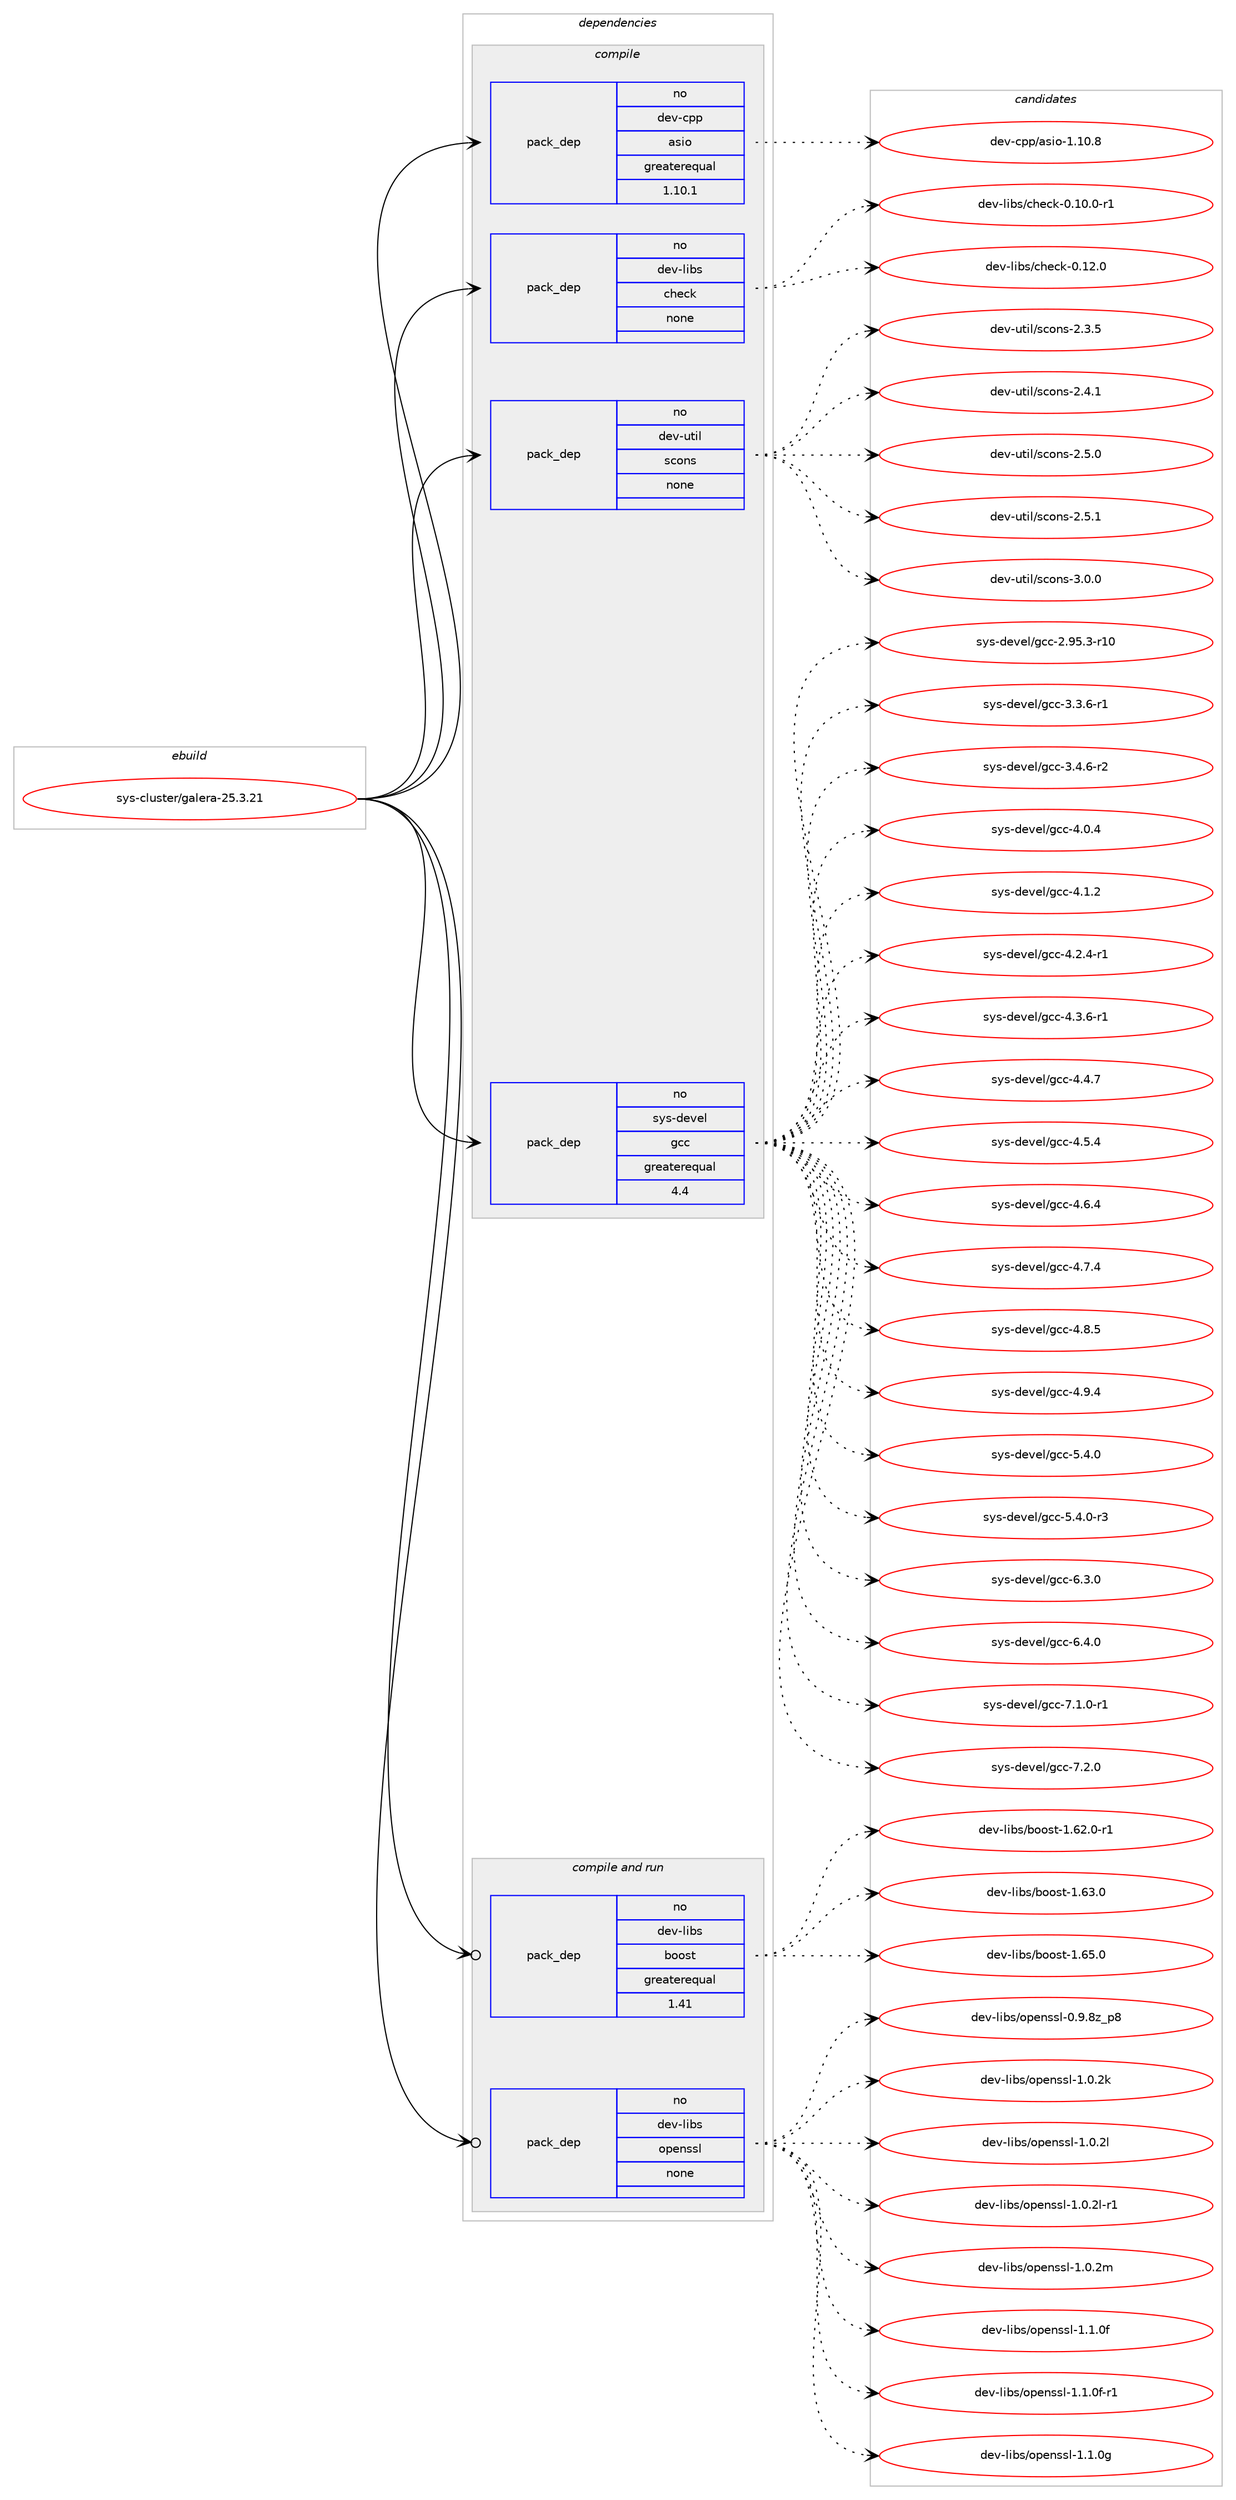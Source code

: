 digraph prolog {

# *************
# Graph options
# *************

newrank=true;
concentrate=true;
compound=true;
graph [rankdir=LR,fontname=Helvetica,fontsize=10,ranksep=1.5];#, ranksep=2.5, nodesep=0.2];
edge  [arrowhead=vee];
node  [fontname=Helvetica,fontsize=10];

# **********
# The ebuild
# **********

subgraph cluster_leftcol {
color=gray;
rank=same;
label=<<i>ebuild</i>>;
id [label="sys-cluster/galera-25.3.21", color=red, width=4, href="../sys-cluster/galera-25.3.21.svg"];
}

# ****************
# The dependencies
# ****************

subgraph cluster_midcol {
color=gray;
label=<<i>dependencies</i>>;
subgraph cluster_compile {
fillcolor="#eeeeee";
style=filled;
label=<<i>compile</i>>;
subgraph pack355728 {
dependency479335 [label=<<TABLE BORDER="0" CELLBORDER="1" CELLSPACING="0" CELLPADDING="4" WIDTH="220"><TR><TD ROWSPAN="6" CELLPADDING="30">pack_dep</TD></TR><TR><TD WIDTH="110">no</TD></TR><TR><TD>dev-cpp</TD></TR><TR><TD>asio</TD></TR><TR><TD>greaterequal</TD></TR><TR><TD>1.10.1</TD></TR></TABLE>>, shape=none, color=blue];
}
id:e -> dependency479335:w [weight=20,style="solid",arrowhead="vee"];
subgraph pack355729 {
dependency479336 [label=<<TABLE BORDER="0" CELLBORDER="1" CELLSPACING="0" CELLPADDING="4" WIDTH="220"><TR><TD ROWSPAN="6" CELLPADDING="30">pack_dep</TD></TR><TR><TD WIDTH="110">no</TD></TR><TR><TD>dev-libs</TD></TR><TR><TD>check</TD></TR><TR><TD>none</TD></TR><TR><TD></TD></TR></TABLE>>, shape=none, color=blue];
}
id:e -> dependency479336:w [weight=20,style="solid",arrowhead="vee"];
subgraph pack355730 {
dependency479337 [label=<<TABLE BORDER="0" CELLBORDER="1" CELLSPACING="0" CELLPADDING="4" WIDTH="220"><TR><TD ROWSPAN="6" CELLPADDING="30">pack_dep</TD></TR><TR><TD WIDTH="110">no</TD></TR><TR><TD>dev-util</TD></TR><TR><TD>scons</TD></TR><TR><TD>none</TD></TR><TR><TD></TD></TR></TABLE>>, shape=none, color=blue];
}
id:e -> dependency479337:w [weight=20,style="solid",arrowhead="vee"];
subgraph pack355731 {
dependency479338 [label=<<TABLE BORDER="0" CELLBORDER="1" CELLSPACING="0" CELLPADDING="4" WIDTH="220"><TR><TD ROWSPAN="6" CELLPADDING="30">pack_dep</TD></TR><TR><TD WIDTH="110">no</TD></TR><TR><TD>sys-devel</TD></TR><TR><TD>gcc</TD></TR><TR><TD>greaterequal</TD></TR><TR><TD>4.4</TD></TR></TABLE>>, shape=none, color=blue];
}
id:e -> dependency479338:w [weight=20,style="solid",arrowhead="vee"];
}
subgraph cluster_compileandrun {
fillcolor="#eeeeee";
style=filled;
label=<<i>compile and run</i>>;
subgraph pack355732 {
dependency479339 [label=<<TABLE BORDER="0" CELLBORDER="1" CELLSPACING="0" CELLPADDING="4" WIDTH="220"><TR><TD ROWSPAN="6" CELLPADDING="30">pack_dep</TD></TR><TR><TD WIDTH="110">no</TD></TR><TR><TD>dev-libs</TD></TR><TR><TD>boost</TD></TR><TR><TD>greaterequal</TD></TR><TR><TD>1.41</TD></TR></TABLE>>, shape=none, color=blue];
}
id:e -> dependency479339:w [weight=20,style="solid",arrowhead="odotvee"];
subgraph pack355733 {
dependency479340 [label=<<TABLE BORDER="0" CELLBORDER="1" CELLSPACING="0" CELLPADDING="4" WIDTH="220"><TR><TD ROWSPAN="6" CELLPADDING="30">pack_dep</TD></TR><TR><TD WIDTH="110">no</TD></TR><TR><TD>dev-libs</TD></TR><TR><TD>openssl</TD></TR><TR><TD>none</TD></TR><TR><TD></TD></TR></TABLE>>, shape=none, color=blue];
}
id:e -> dependency479340:w [weight=20,style="solid",arrowhead="odotvee"];
}
subgraph cluster_run {
fillcolor="#eeeeee";
style=filled;
label=<<i>run</i>>;
}
}

# **************
# The candidates
# **************

subgraph cluster_choices {
rank=same;
color=gray;
label=<<i>candidates</i>>;

subgraph choice355728 {
color=black;
nodesep=1;
choice1001011184599112112479711510511145494649484656 [label="dev-cpp/asio-1.10.8", color=red, width=4,href="../dev-cpp/asio-1.10.8.svg"];
dependency479335:e -> choice1001011184599112112479711510511145494649484656:w [style=dotted,weight="100"];
}
subgraph choice355729 {
color=black;
nodesep=1;
choice1001011184510810598115479910410199107454846494846484511449 [label="dev-libs/check-0.10.0-r1", color=red, width=4,href="../dev-libs/check-0.10.0-r1.svg"];
choice100101118451081059811547991041019910745484649504648 [label="dev-libs/check-0.12.0", color=red, width=4,href="../dev-libs/check-0.12.0.svg"];
dependency479336:e -> choice1001011184510810598115479910410199107454846494846484511449:w [style=dotted,weight="100"];
dependency479336:e -> choice100101118451081059811547991041019910745484649504648:w [style=dotted,weight="100"];
}
subgraph choice355730 {
color=black;
nodesep=1;
choice100101118451171161051084711599111110115455046514653 [label="dev-util/scons-2.3.5", color=red, width=4,href="../dev-util/scons-2.3.5.svg"];
choice100101118451171161051084711599111110115455046524649 [label="dev-util/scons-2.4.1", color=red, width=4,href="../dev-util/scons-2.4.1.svg"];
choice100101118451171161051084711599111110115455046534648 [label="dev-util/scons-2.5.0", color=red, width=4,href="../dev-util/scons-2.5.0.svg"];
choice100101118451171161051084711599111110115455046534649 [label="dev-util/scons-2.5.1", color=red, width=4,href="../dev-util/scons-2.5.1.svg"];
choice100101118451171161051084711599111110115455146484648 [label="dev-util/scons-3.0.0", color=red, width=4,href="../dev-util/scons-3.0.0.svg"];
dependency479337:e -> choice100101118451171161051084711599111110115455046514653:w [style=dotted,weight="100"];
dependency479337:e -> choice100101118451171161051084711599111110115455046524649:w [style=dotted,weight="100"];
dependency479337:e -> choice100101118451171161051084711599111110115455046534648:w [style=dotted,weight="100"];
dependency479337:e -> choice100101118451171161051084711599111110115455046534649:w [style=dotted,weight="100"];
dependency479337:e -> choice100101118451171161051084711599111110115455146484648:w [style=dotted,weight="100"];
}
subgraph choice355731 {
color=black;
nodesep=1;
choice1151211154510010111810110847103999945504657534651451144948 [label="sys-devel/gcc-2.95.3-r10", color=red, width=4,href="../sys-devel/gcc-2.95.3-r10.svg"];
choice115121115451001011181011084710399994551465146544511449 [label="sys-devel/gcc-3.3.6-r1", color=red, width=4,href="../sys-devel/gcc-3.3.6-r1.svg"];
choice115121115451001011181011084710399994551465246544511450 [label="sys-devel/gcc-3.4.6-r2", color=red, width=4,href="../sys-devel/gcc-3.4.6-r2.svg"];
choice11512111545100101118101108471039999455246484652 [label="sys-devel/gcc-4.0.4", color=red, width=4,href="../sys-devel/gcc-4.0.4.svg"];
choice11512111545100101118101108471039999455246494650 [label="sys-devel/gcc-4.1.2", color=red, width=4,href="../sys-devel/gcc-4.1.2.svg"];
choice115121115451001011181011084710399994552465046524511449 [label="sys-devel/gcc-4.2.4-r1", color=red, width=4,href="../sys-devel/gcc-4.2.4-r1.svg"];
choice115121115451001011181011084710399994552465146544511449 [label="sys-devel/gcc-4.3.6-r1", color=red, width=4,href="../sys-devel/gcc-4.3.6-r1.svg"];
choice11512111545100101118101108471039999455246524655 [label="sys-devel/gcc-4.4.7", color=red, width=4,href="../sys-devel/gcc-4.4.7.svg"];
choice11512111545100101118101108471039999455246534652 [label="sys-devel/gcc-4.5.4", color=red, width=4,href="../sys-devel/gcc-4.5.4.svg"];
choice11512111545100101118101108471039999455246544652 [label="sys-devel/gcc-4.6.4", color=red, width=4,href="../sys-devel/gcc-4.6.4.svg"];
choice11512111545100101118101108471039999455246554652 [label="sys-devel/gcc-4.7.4", color=red, width=4,href="../sys-devel/gcc-4.7.4.svg"];
choice11512111545100101118101108471039999455246564653 [label="sys-devel/gcc-4.8.5", color=red, width=4,href="../sys-devel/gcc-4.8.5.svg"];
choice11512111545100101118101108471039999455246574652 [label="sys-devel/gcc-4.9.4", color=red, width=4,href="../sys-devel/gcc-4.9.4.svg"];
choice11512111545100101118101108471039999455346524648 [label="sys-devel/gcc-5.4.0", color=red, width=4,href="../sys-devel/gcc-5.4.0.svg"];
choice115121115451001011181011084710399994553465246484511451 [label="sys-devel/gcc-5.4.0-r3", color=red, width=4,href="../sys-devel/gcc-5.4.0-r3.svg"];
choice11512111545100101118101108471039999455446514648 [label="sys-devel/gcc-6.3.0", color=red, width=4,href="../sys-devel/gcc-6.3.0.svg"];
choice11512111545100101118101108471039999455446524648 [label="sys-devel/gcc-6.4.0", color=red, width=4,href="../sys-devel/gcc-6.4.0.svg"];
choice115121115451001011181011084710399994555464946484511449 [label="sys-devel/gcc-7.1.0-r1", color=red, width=4,href="../sys-devel/gcc-7.1.0-r1.svg"];
choice11512111545100101118101108471039999455546504648 [label="sys-devel/gcc-7.2.0", color=red, width=4,href="../sys-devel/gcc-7.2.0.svg"];
dependency479338:e -> choice1151211154510010111810110847103999945504657534651451144948:w [style=dotted,weight="100"];
dependency479338:e -> choice115121115451001011181011084710399994551465146544511449:w [style=dotted,weight="100"];
dependency479338:e -> choice115121115451001011181011084710399994551465246544511450:w [style=dotted,weight="100"];
dependency479338:e -> choice11512111545100101118101108471039999455246484652:w [style=dotted,weight="100"];
dependency479338:e -> choice11512111545100101118101108471039999455246494650:w [style=dotted,weight="100"];
dependency479338:e -> choice115121115451001011181011084710399994552465046524511449:w [style=dotted,weight="100"];
dependency479338:e -> choice115121115451001011181011084710399994552465146544511449:w [style=dotted,weight="100"];
dependency479338:e -> choice11512111545100101118101108471039999455246524655:w [style=dotted,weight="100"];
dependency479338:e -> choice11512111545100101118101108471039999455246534652:w [style=dotted,weight="100"];
dependency479338:e -> choice11512111545100101118101108471039999455246544652:w [style=dotted,weight="100"];
dependency479338:e -> choice11512111545100101118101108471039999455246554652:w [style=dotted,weight="100"];
dependency479338:e -> choice11512111545100101118101108471039999455246564653:w [style=dotted,weight="100"];
dependency479338:e -> choice11512111545100101118101108471039999455246574652:w [style=dotted,weight="100"];
dependency479338:e -> choice11512111545100101118101108471039999455346524648:w [style=dotted,weight="100"];
dependency479338:e -> choice115121115451001011181011084710399994553465246484511451:w [style=dotted,weight="100"];
dependency479338:e -> choice11512111545100101118101108471039999455446514648:w [style=dotted,weight="100"];
dependency479338:e -> choice11512111545100101118101108471039999455446524648:w [style=dotted,weight="100"];
dependency479338:e -> choice115121115451001011181011084710399994555464946484511449:w [style=dotted,weight="100"];
dependency479338:e -> choice11512111545100101118101108471039999455546504648:w [style=dotted,weight="100"];
}
subgraph choice355732 {
color=black;
nodesep=1;
choice10010111845108105981154798111111115116454946545046484511449 [label="dev-libs/boost-1.62.0-r1", color=red, width=4,href="../dev-libs/boost-1.62.0-r1.svg"];
choice1001011184510810598115479811111111511645494654514648 [label="dev-libs/boost-1.63.0", color=red, width=4,href="../dev-libs/boost-1.63.0.svg"];
choice1001011184510810598115479811111111511645494654534648 [label="dev-libs/boost-1.65.0", color=red, width=4,href="../dev-libs/boost-1.65.0.svg"];
dependency479339:e -> choice10010111845108105981154798111111115116454946545046484511449:w [style=dotted,weight="100"];
dependency479339:e -> choice1001011184510810598115479811111111511645494654514648:w [style=dotted,weight="100"];
dependency479339:e -> choice1001011184510810598115479811111111511645494654534648:w [style=dotted,weight="100"];
}
subgraph choice355733 {
color=black;
nodesep=1;
choice1001011184510810598115471111121011101151151084548465746561229511256 [label="dev-libs/openssl-0.9.8z_p8", color=red, width=4,href="../dev-libs/openssl-0.9.8z_p8.svg"];
choice100101118451081059811547111112101110115115108454946484650107 [label="dev-libs/openssl-1.0.2k", color=red, width=4,href="../dev-libs/openssl-1.0.2k.svg"];
choice100101118451081059811547111112101110115115108454946484650108 [label="dev-libs/openssl-1.0.2l", color=red, width=4,href="../dev-libs/openssl-1.0.2l.svg"];
choice1001011184510810598115471111121011101151151084549464846501084511449 [label="dev-libs/openssl-1.0.2l-r1", color=red, width=4,href="../dev-libs/openssl-1.0.2l-r1.svg"];
choice100101118451081059811547111112101110115115108454946484650109 [label="dev-libs/openssl-1.0.2m", color=red, width=4,href="../dev-libs/openssl-1.0.2m.svg"];
choice100101118451081059811547111112101110115115108454946494648102 [label="dev-libs/openssl-1.1.0f", color=red, width=4,href="../dev-libs/openssl-1.1.0f.svg"];
choice1001011184510810598115471111121011101151151084549464946481024511449 [label="dev-libs/openssl-1.1.0f-r1", color=red, width=4,href="../dev-libs/openssl-1.1.0f-r1.svg"];
choice100101118451081059811547111112101110115115108454946494648103 [label="dev-libs/openssl-1.1.0g", color=red, width=4,href="../dev-libs/openssl-1.1.0g.svg"];
dependency479340:e -> choice1001011184510810598115471111121011101151151084548465746561229511256:w [style=dotted,weight="100"];
dependency479340:e -> choice100101118451081059811547111112101110115115108454946484650107:w [style=dotted,weight="100"];
dependency479340:e -> choice100101118451081059811547111112101110115115108454946484650108:w [style=dotted,weight="100"];
dependency479340:e -> choice1001011184510810598115471111121011101151151084549464846501084511449:w [style=dotted,weight="100"];
dependency479340:e -> choice100101118451081059811547111112101110115115108454946484650109:w [style=dotted,weight="100"];
dependency479340:e -> choice100101118451081059811547111112101110115115108454946494648102:w [style=dotted,weight="100"];
dependency479340:e -> choice1001011184510810598115471111121011101151151084549464946481024511449:w [style=dotted,weight="100"];
dependency479340:e -> choice100101118451081059811547111112101110115115108454946494648103:w [style=dotted,weight="100"];
}
}

}
